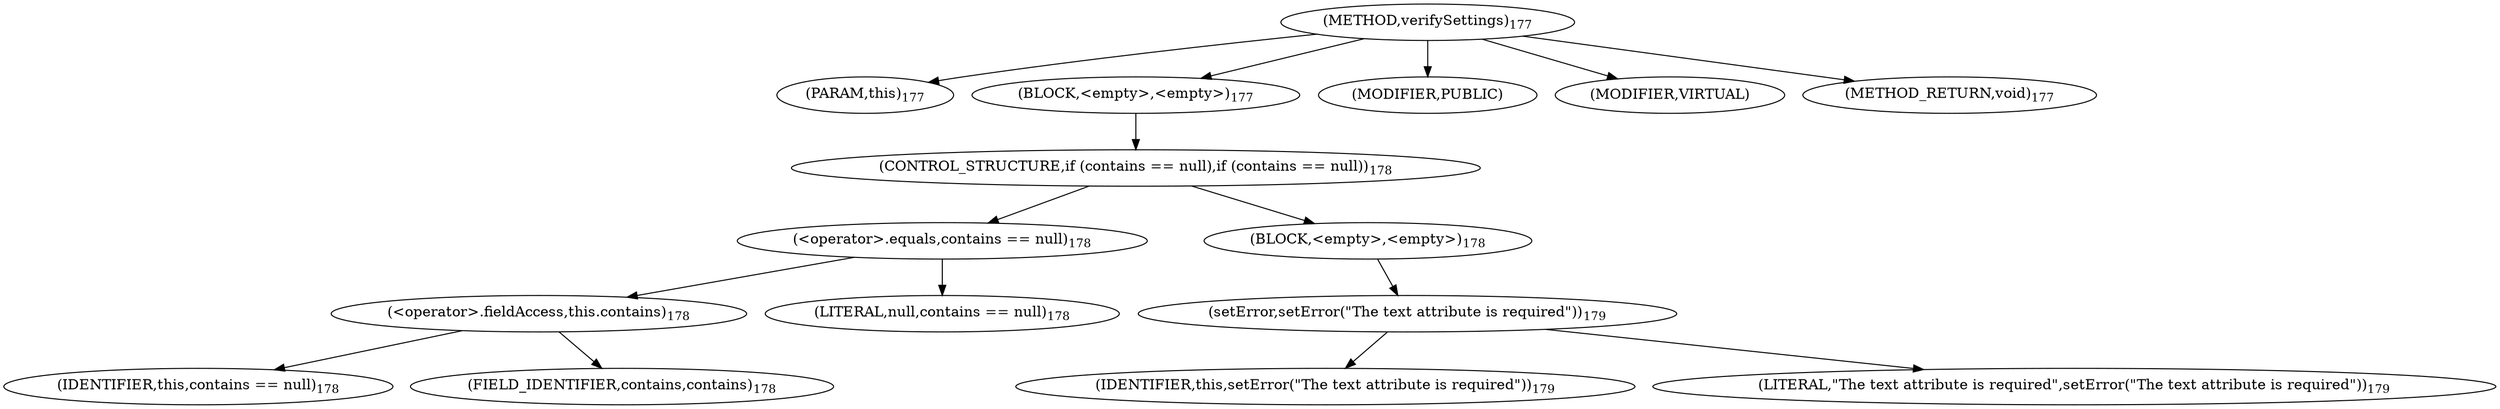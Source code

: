 digraph "verifySettings" {  
"236" [label = <(METHOD,verifySettings)<SUB>177</SUB>> ]
"17" [label = <(PARAM,this)<SUB>177</SUB>> ]
"237" [label = <(BLOCK,&lt;empty&gt;,&lt;empty&gt;)<SUB>177</SUB>> ]
"238" [label = <(CONTROL_STRUCTURE,if (contains == null),if (contains == null))<SUB>178</SUB>> ]
"239" [label = <(&lt;operator&gt;.equals,contains == null)<SUB>178</SUB>> ]
"240" [label = <(&lt;operator&gt;.fieldAccess,this.contains)<SUB>178</SUB>> ]
"241" [label = <(IDENTIFIER,this,contains == null)<SUB>178</SUB>> ]
"242" [label = <(FIELD_IDENTIFIER,contains,contains)<SUB>178</SUB>> ]
"243" [label = <(LITERAL,null,contains == null)<SUB>178</SUB>> ]
"244" [label = <(BLOCK,&lt;empty&gt;,&lt;empty&gt;)<SUB>178</SUB>> ]
"245" [label = <(setError,setError(&quot;The text attribute is required&quot;))<SUB>179</SUB>> ]
"16" [label = <(IDENTIFIER,this,setError(&quot;The text attribute is required&quot;))<SUB>179</SUB>> ]
"246" [label = <(LITERAL,&quot;The text attribute is required&quot;,setError(&quot;The text attribute is required&quot;))<SUB>179</SUB>> ]
"247" [label = <(MODIFIER,PUBLIC)> ]
"248" [label = <(MODIFIER,VIRTUAL)> ]
"249" [label = <(METHOD_RETURN,void)<SUB>177</SUB>> ]
  "236" -> "17" 
  "236" -> "237" 
  "236" -> "247" 
  "236" -> "248" 
  "236" -> "249" 
  "237" -> "238" 
  "238" -> "239" 
  "238" -> "244" 
  "239" -> "240" 
  "239" -> "243" 
  "240" -> "241" 
  "240" -> "242" 
  "244" -> "245" 
  "245" -> "16" 
  "245" -> "246" 
}
